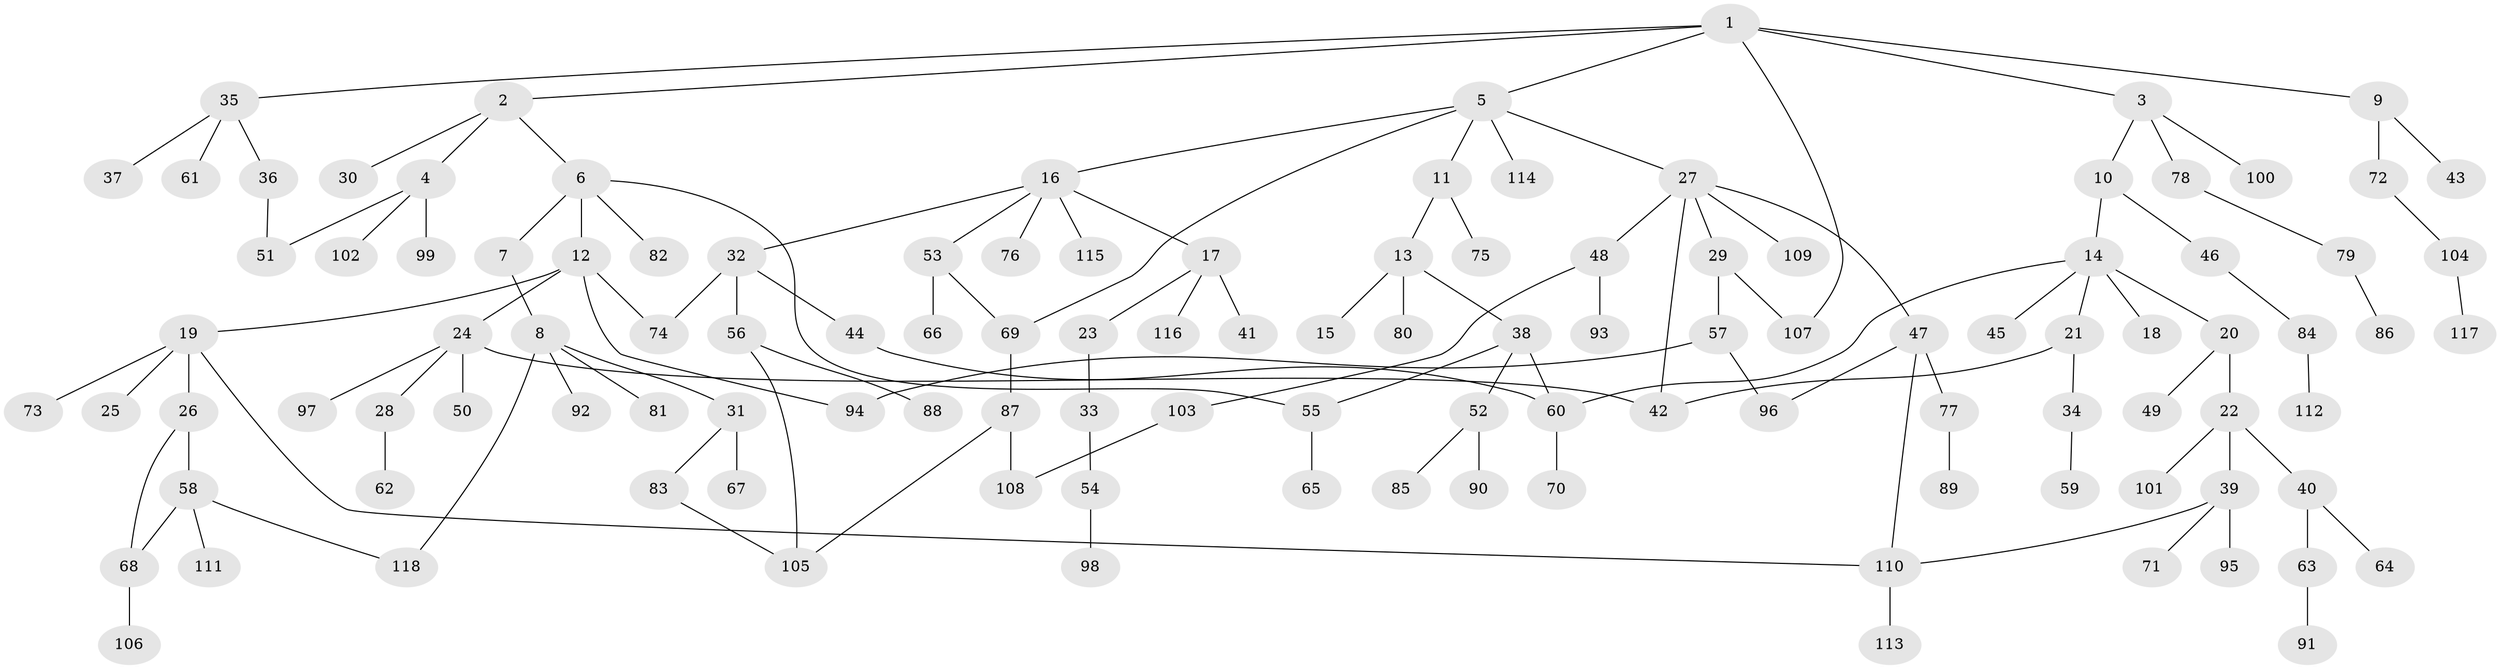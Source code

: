 // Generated by graph-tools (version 1.1) at 2025/01/03/09/25 03:01:08]
// undirected, 118 vertices, 135 edges
graph export_dot {
graph [start="1"]
  node [color=gray90,style=filled];
  1;
  2;
  3;
  4;
  5;
  6;
  7;
  8;
  9;
  10;
  11;
  12;
  13;
  14;
  15;
  16;
  17;
  18;
  19;
  20;
  21;
  22;
  23;
  24;
  25;
  26;
  27;
  28;
  29;
  30;
  31;
  32;
  33;
  34;
  35;
  36;
  37;
  38;
  39;
  40;
  41;
  42;
  43;
  44;
  45;
  46;
  47;
  48;
  49;
  50;
  51;
  52;
  53;
  54;
  55;
  56;
  57;
  58;
  59;
  60;
  61;
  62;
  63;
  64;
  65;
  66;
  67;
  68;
  69;
  70;
  71;
  72;
  73;
  74;
  75;
  76;
  77;
  78;
  79;
  80;
  81;
  82;
  83;
  84;
  85;
  86;
  87;
  88;
  89;
  90;
  91;
  92;
  93;
  94;
  95;
  96;
  97;
  98;
  99;
  100;
  101;
  102;
  103;
  104;
  105;
  106;
  107;
  108;
  109;
  110;
  111;
  112;
  113;
  114;
  115;
  116;
  117;
  118;
  1 -- 2;
  1 -- 3;
  1 -- 5;
  1 -- 9;
  1 -- 35;
  1 -- 107;
  2 -- 4;
  2 -- 6;
  2 -- 30;
  3 -- 10;
  3 -- 78;
  3 -- 100;
  4 -- 51;
  4 -- 99;
  4 -- 102;
  5 -- 11;
  5 -- 16;
  5 -- 27;
  5 -- 69;
  5 -- 114;
  6 -- 7;
  6 -- 12;
  6 -- 55;
  6 -- 82;
  7 -- 8;
  8 -- 31;
  8 -- 81;
  8 -- 92;
  8 -- 118;
  9 -- 43;
  9 -- 72;
  10 -- 14;
  10 -- 46;
  11 -- 13;
  11 -- 75;
  12 -- 19;
  12 -- 24;
  12 -- 94;
  12 -- 74;
  13 -- 15;
  13 -- 38;
  13 -- 80;
  14 -- 18;
  14 -- 20;
  14 -- 21;
  14 -- 45;
  14 -- 60;
  16 -- 17;
  16 -- 32;
  16 -- 53;
  16 -- 76;
  16 -- 115;
  17 -- 23;
  17 -- 41;
  17 -- 116;
  19 -- 25;
  19 -- 26;
  19 -- 73;
  19 -- 110;
  20 -- 22;
  20 -- 49;
  21 -- 34;
  21 -- 42;
  22 -- 39;
  22 -- 40;
  22 -- 101;
  23 -- 33;
  24 -- 28;
  24 -- 50;
  24 -- 97;
  24 -- 42;
  26 -- 58;
  26 -- 68;
  27 -- 29;
  27 -- 47;
  27 -- 48;
  27 -- 109;
  27 -- 42;
  28 -- 62;
  29 -- 57;
  29 -- 107;
  31 -- 67;
  31 -- 83;
  32 -- 44;
  32 -- 56;
  32 -- 74;
  33 -- 54;
  34 -- 59;
  35 -- 36;
  35 -- 37;
  35 -- 61;
  36 -- 51;
  38 -- 52;
  38 -- 60;
  38 -- 55;
  39 -- 71;
  39 -- 95;
  39 -- 110;
  40 -- 63;
  40 -- 64;
  44 -- 60;
  46 -- 84;
  47 -- 77;
  47 -- 96;
  47 -- 110;
  48 -- 93;
  48 -- 103;
  52 -- 85;
  52 -- 90;
  53 -- 66;
  53 -- 69;
  54 -- 98;
  55 -- 65;
  56 -- 88;
  56 -- 105;
  57 -- 96;
  57 -- 94;
  58 -- 68;
  58 -- 111;
  58 -- 118;
  60 -- 70;
  63 -- 91;
  68 -- 106;
  69 -- 87;
  72 -- 104;
  77 -- 89;
  78 -- 79;
  79 -- 86;
  83 -- 105;
  84 -- 112;
  87 -- 105;
  87 -- 108;
  103 -- 108;
  104 -- 117;
  110 -- 113;
}
